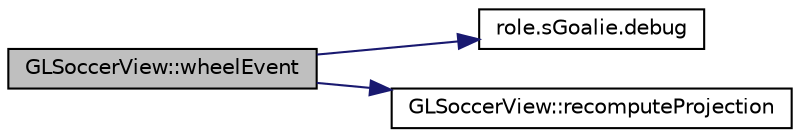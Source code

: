 digraph "GLSoccerView::wheelEvent"
{
 // INTERACTIVE_SVG=YES
  edge [fontname="Helvetica",fontsize="10",labelfontname="Helvetica",labelfontsize="10"];
  node [fontname="Helvetica",fontsize="10",shape=record];
  rankdir="LR";
  Node1 [label="GLSoccerView::wheelEvent",height=0.2,width=0.4,color="black", fillcolor="grey75", style="filled", fontcolor="black"];
  Node1 -> Node2 [color="midnightblue",fontsize="10",style="solid",fontname="Helvetica"];
  Node2 [label="role.sGoalie.debug",height=0.2,width=0.4,color="black", fillcolor="white", style="filled",URL="$df/d8d/namespacerole_1_1s_goalie.html#a90f67a6b49e210e7e893a0722f57e94c"];
  Node1 -> Node3 [color="midnightblue",fontsize="10",style="solid",fontname="Helvetica"];
  Node3 [label="GLSoccerView::recomputeProjection",height=0.2,width=0.4,color="black", fillcolor="white", style="filled",URL="$da/d65/class_g_l_soccer_view.html#a28a0c387a899b4ba56b624818aefe107"];
}
